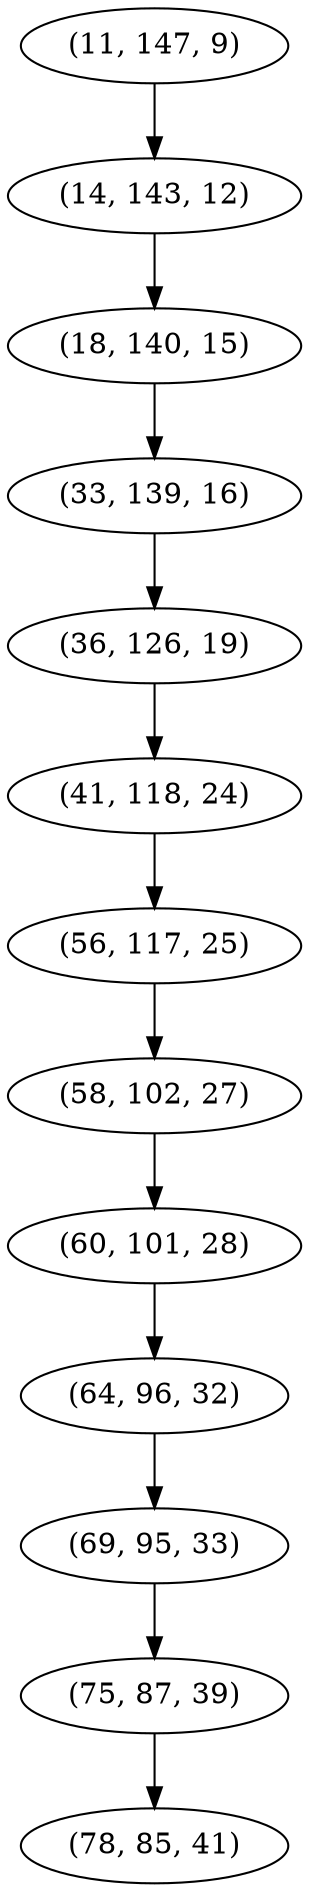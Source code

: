 digraph tree {
    "(11, 147, 9)";
    "(14, 143, 12)";
    "(18, 140, 15)";
    "(33, 139, 16)";
    "(36, 126, 19)";
    "(41, 118, 24)";
    "(56, 117, 25)";
    "(58, 102, 27)";
    "(60, 101, 28)";
    "(64, 96, 32)";
    "(69, 95, 33)";
    "(75, 87, 39)";
    "(78, 85, 41)";
    "(11, 147, 9)" -> "(14, 143, 12)";
    "(14, 143, 12)" -> "(18, 140, 15)";
    "(18, 140, 15)" -> "(33, 139, 16)";
    "(33, 139, 16)" -> "(36, 126, 19)";
    "(36, 126, 19)" -> "(41, 118, 24)";
    "(41, 118, 24)" -> "(56, 117, 25)";
    "(56, 117, 25)" -> "(58, 102, 27)";
    "(58, 102, 27)" -> "(60, 101, 28)";
    "(60, 101, 28)" -> "(64, 96, 32)";
    "(64, 96, 32)" -> "(69, 95, 33)";
    "(69, 95, 33)" -> "(75, 87, 39)";
    "(75, 87, 39)" -> "(78, 85, 41)";
}
